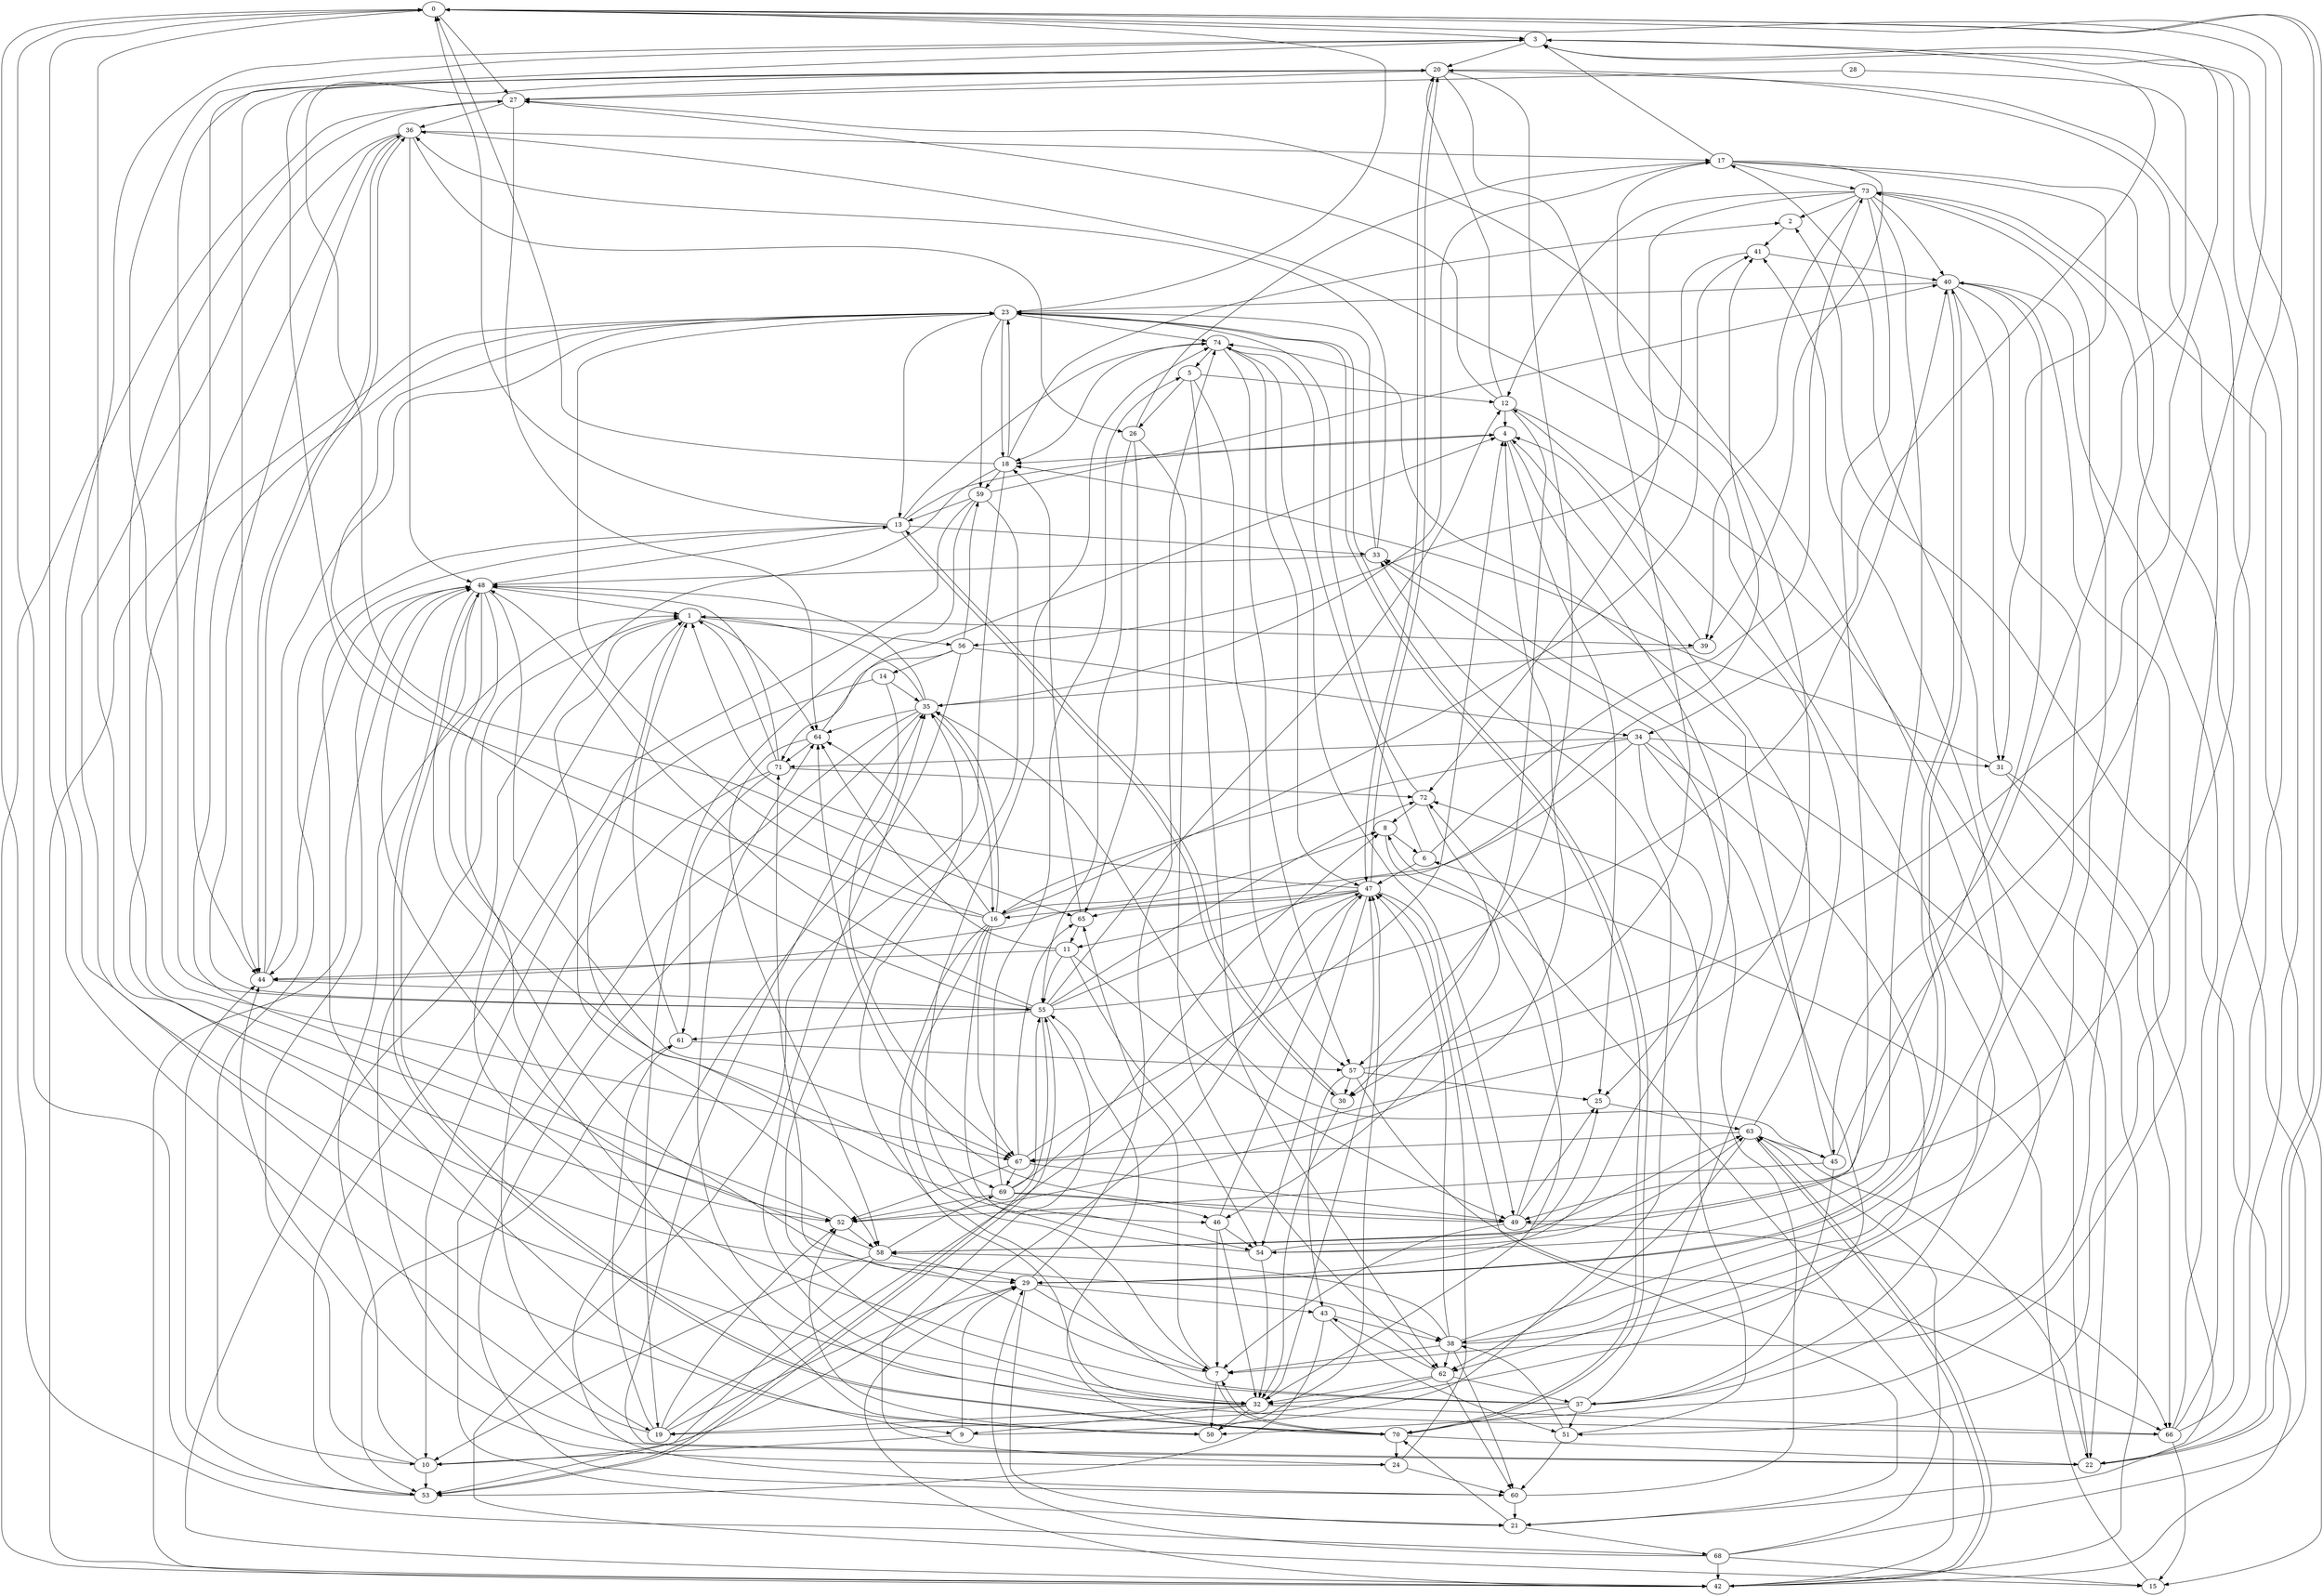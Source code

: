 strict digraph {
0;
1;
2;
3;
4;
5;
6;
7;
8;
9;
10;
11;
12;
13;
14;
15;
16;
17;
18;
19;
20;
21;
22;
23;
24;
25;
26;
27;
28;
29;
30;
31;
32;
33;
34;
35;
36;
37;
38;
39;
40;
41;
42;
43;
44;
45;
46;
47;
48;
49;
50;
51;
52;
53;
54;
55;
56;
57;
58;
59;
60;
61;
62;
63;
64;
65;
66;
67;
68;
69;
70;
71;
72;
73;
74;
0 -> 3 [weight=1];
0 -> 22 [weight=1];
0 -> 27 [weight=1];
0 -> 49 [weight=1];
0 -> 52 [weight=1];
1 -> 39 [weight=1];
1 -> 46 [weight=1];
1 -> 56 [weight=1];
1 -> 58 [weight=1];
1 -> 64 [weight=1];
2 -> 41 [weight=1];
3 -> 20 [weight=1];
3 -> 34 [weight=1];
3 -> 44 [weight=1];
3 -> 67 [weight=1];
4 -> 18 [weight=1];
4 -> 25 [weight=1];
4 -> 29 [weight=1];
5 -> 12 [weight=1];
5 -> 26 [weight=1];
5 -> 57 [weight=1];
5 -> 62 [weight=1];
6 -> 47 [weight=1];
6 -> 73 [weight=1];
6 -> 74 [weight=1];
7 -> 50 [weight=1];
7 -> 65 [weight=1];
7 -> 70 [weight=1];
7 -> 71 [weight=1];
8 -> 6 [weight=1];
8 -> 32 [weight=1];
9 -> 10 [weight=1];
9 -> 29 [weight=1];
9 -> 33 [weight=1];
10 -> 1 [weight=1];
10 -> 48 [weight=1];
10 -> 53 [weight=1];
11 -> 44 [weight=1];
11 -> 49 [weight=1];
11 -> 54 [weight=1];
11 -> 55 [weight=1];
11 -> 64 [weight=1];
12 -> 4 [weight=1];
12 -> 20 [weight=1];
12 -> 22 [weight=1];
12 -> 27 [weight=1];
12 -> 30 [weight=1];
13 -> 0 [weight=1];
13 -> 4 [weight=1];
13 -> 9 [weight=1];
13 -> 10 [weight=1];
13 -> 30 [weight=1];
13 -> 33 [weight=1];
13 -> 74 [weight=1];
14 -> 10 [weight=1];
14 -> 35 [weight=1];
14 -> 67 [weight=1];
15 -> 6 [weight=1];
16 -> 7 [weight=1];
16 -> 8 [weight=1];
16 -> 20 [weight=1];
16 -> 23 [weight=1];
16 -> 32 [weight=1];
16 -> 35 [weight=1];
16 -> 41 [weight=1];
16 -> 54 [weight=1];
16 -> 64 [weight=1];
16 -> 67 [weight=1];
17 -> 3 [weight=1];
17 -> 7 [weight=1];
17 -> 31 [weight=1];
17 -> 39 [weight=1];
17 -> 67 [weight=1];
17 -> 73 [weight=1];
18 -> 0 [weight=1];
18 -> 2 [weight=1];
18 -> 15 [weight=1];
18 -> 23 [weight=1];
18 -> 42 [weight=1];
18 -> 59 [weight=1];
19 -> 0 [weight=1];
19 -> 29 [weight=1];
19 -> 47 [weight=1];
19 -> 52 [weight=1];
19 -> 61 [weight=1];
20 -> 27 [weight=1];
20 -> 30 [weight=1];
20 -> 44 [weight=1];
20 -> 47 [weight=1];
20 -> 50 [weight=1];
20 -> 57 [weight=1];
20 -> 65 [weight=1];
21 -> 68 [weight=1];
21 -> 70 [weight=1];
22 -> 0 [weight=1];
22 -> 1 [weight=1];
22 -> 3 [weight=1];
22 -> 33 [weight=1];
22 -> 35 [weight=1];
23 -> 0 [weight=1];
23 -> 13 [weight=1];
23 -> 18 [weight=1];
23 -> 59 [weight=1];
23 -> 70 [weight=1];
23 -> 74 [weight=1];
24 -> 44 [weight=1];
24 -> 47 [weight=1];
24 -> 60 [weight=1];
25 -> 63 [weight=1];
26 -> 17 [weight=1];
26 -> 55 [weight=1];
26 -> 62 [weight=1];
26 -> 65 [weight=1];
27 -> 36 [weight=1];
27 -> 52 [weight=1];
27 -> 64 [weight=1];
28 -> 27 [weight=1];
28 -> 45 [weight=1];
29 -> 7 [weight=1];
29 -> 21 [weight=1];
29 -> 40 [weight=1];
29 -> 42 [weight=1];
29 -> 43 [weight=1];
29 -> 74 [weight=1];
30 -> 13 [weight=1];
30 -> 32 [weight=1];
31 -> 18 [weight=1];
31 -> 21 [weight=1];
31 -> 66 [weight=1];
32 -> 3 [weight=1];
32 -> 9 [weight=1];
32 -> 19 [weight=1];
32 -> 35 [weight=1];
32 -> 47 [weight=1];
32 -> 50 [weight=1];
32 -> 66 [weight=1];
33 -> 23 [weight=1];
33 -> 36 [weight=1];
33 -> 48 [weight=1];
34 -> 16 [weight=1];
34 -> 25 [weight=1];
34 -> 31 [weight=1];
34 -> 32 [weight=1];
34 -> 44 [weight=1];
34 -> 62 [weight=1];
34 -> 71 [weight=1];
35 -> 1 [weight=1];
35 -> 16 [weight=1];
35 -> 17 [weight=1];
35 -> 21 [weight=1];
35 -> 48 [weight=1];
35 -> 60 [weight=1];
35 -> 64 [weight=1];
36 -> 17 [weight=1];
36 -> 26 [weight=1];
36 -> 38 [weight=1];
36 -> 44 [weight=1];
36 -> 48 [weight=1];
36 -> 50 [weight=1];
37 -> 1 [weight=1];
37 -> 4 [weight=1];
37 -> 27 [weight=1];
37 -> 35 [weight=1];
37 -> 36 [weight=1];
37 -> 51 [weight=1];
37 -> 70 [weight=1];
38 -> 7 [weight=1];
38 -> 41 [weight=1];
38 -> 47 [weight=1];
38 -> 58 [weight=1];
38 -> 60 [weight=1];
38 -> 62 [weight=1];
38 -> 73 [weight=1];
39 -> 4 [weight=1];
39 -> 35 [weight=1];
40 -> 23 [weight=1];
40 -> 29 [weight=1];
40 -> 31 [weight=1];
40 -> 38 [weight=1];
40 -> 49 [weight=1];
40 -> 51 [weight=1];
41 -> 40 [weight=1];
41 -> 56 [weight=1];
42 -> 2 [weight=1];
42 -> 8 [weight=1];
42 -> 17 [weight=1];
42 -> 23 [weight=1];
42 -> 27 [weight=1];
42 -> 48 [weight=1];
42 -> 63 [weight=1];
43 -> 38 [weight=1];
43 -> 51 [weight=1];
43 -> 53 [weight=1];
44 -> 23 [weight=1];
44 -> 36 [weight=1];
44 -> 55 [weight=1];
45 -> 0 [weight=1];
45 -> 35 [weight=1];
45 -> 37 [weight=1];
45 -> 52 [weight=1];
45 -> 74 [weight=1];
46 -> 7 [weight=1];
46 -> 32 [weight=1];
46 -> 47 [weight=1];
46 -> 54 [weight=1];
47 -> 1 [weight=1];
47 -> 10 [weight=1];
47 -> 11 [weight=1];
47 -> 16 [weight=1];
47 -> 20 [weight=1];
47 -> 21 [weight=1];
47 -> 54 [weight=1];
47 -> 65 [weight=1];
48 -> 1 [weight=1];
48 -> 13 [weight=1];
48 -> 29 [weight=1];
48 -> 44 [weight=1];
48 -> 50 [weight=1];
48 -> 67 [weight=1];
48 -> 69 [weight=1];
48 -> 70 [weight=1];
49 -> 7 [weight=1];
49 -> 25 [weight=1];
49 -> 64 [weight=1];
49 -> 66 [weight=1];
49 -> 72 [weight=1];
50 -> 47 [weight=1];
50 -> 52 [weight=1];
51 -> 38 [weight=1];
51 -> 60 [weight=1];
51 -> 72 [weight=1];
52 -> 4 [weight=1];
52 -> 23 [weight=1];
52 -> 58 [weight=1];
53 -> 0 [weight=1];
53 -> 44 [weight=1];
53 -> 55 [weight=1];
54 -> 25 [weight=1];
54 -> 32 [weight=1];
54 -> 63 [weight=1];
54 -> 74 [weight=1];
55 -> 12 [weight=1];
55 -> 20 [weight=1];
55 -> 23 [weight=1];
55 -> 24 [weight=1];
55 -> 36 [weight=1];
55 -> 40 [weight=1];
55 -> 41 [weight=1];
55 -> 48 [weight=1];
55 -> 53 [weight=1];
55 -> 61 [weight=1];
55 -> 72 [weight=1];
56 -> 14 [weight=1];
56 -> 34 [weight=1];
56 -> 59 [weight=1];
56 -> 60 [weight=1];
56 -> 71 [weight=1];
57 -> 3 [weight=1];
57 -> 25 [weight=1];
57 -> 30 [weight=1];
57 -> 43 [weight=1];
57 -> 66 [weight=1];
58 -> 10 [weight=1];
58 -> 29 [weight=1];
58 -> 48 [weight=1];
58 -> 53 [weight=1];
58 -> 63 [weight=1];
58 -> 69 [weight=1];
59 -> 13 [weight=1];
59 -> 19 [weight=1];
59 -> 32 [weight=1];
59 -> 40 [weight=1];
59 -> 53 [weight=1];
60 -> 21 [weight=1];
60 -> 33 [weight=1];
61 -> 1 [weight=1];
61 -> 53 [weight=1];
61 -> 57 [weight=1];
62 -> 19 [weight=1];
62 -> 32 [weight=1];
62 -> 37 [weight=1];
62 -> 43 [weight=1];
62 -> 60 [weight=1];
63 -> 12 [weight=1];
63 -> 22 [weight=1];
63 -> 42 [weight=1];
63 -> 45 [weight=1];
63 -> 62 [weight=1];
63 -> 67 [weight=1];
64 -> 4 [weight=1];
64 -> 58 [weight=1];
64 -> 71 [weight=1];
65 -> 11 [weight=1];
65 -> 18 [weight=1];
66 -> 3 [weight=1];
66 -> 15 [weight=1];
66 -> 20 [weight=1];
66 -> 40 [weight=1];
66 -> 64 [weight=1];
67 -> 4 [weight=1];
67 -> 49 [weight=1];
67 -> 52 [weight=1];
67 -> 65 [weight=1];
67 -> 69 [weight=1];
68 -> 0 [weight=1];
68 -> 15 [weight=1];
68 -> 29 [weight=1];
68 -> 42 [weight=1];
68 -> 63 [weight=1];
68 -> 73 [weight=1];
69 -> 5 [weight=1];
69 -> 8 [weight=1];
69 -> 46 [weight=1];
69 -> 49 [weight=1];
69 -> 52 [weight=1];
69 -> 55 [weight=1];
70 -> 7 [weight=1];
70 -> 22 [weight=1];
70 -> 23 [weight=1];
70 -> 24 [weight=1];
70 -> 48 [weight=1];
70 -> 55 [weight=1];
71 -> 1 [weight=1];
71 -> 19 [weight=1];
71 -> 48 [weight=1];
71 -> 61 [weight=1];
71 -> 72 [weight=1];
72 -> 8 [weight=1];
72 -> 23 [weight=1];
72 -> 46 [weight=1];
73 -> 2 [weight=1];
73 -> 12 [weight=1];
73 -> 15 [weight=1];
73 -> 39 [weight=1];
73 -> 40 [weight=1];
73 -> 54 [weight=1];
73 -> 58 [weight=1];
73 -> 72 [weight=1];
74 -> 5 [weight=1];
74 -> 18 [weight=1];
74 -> 47 [weight=1];
74 -> 49 [weight=1];
74 -> 57 [weight=1];
}
